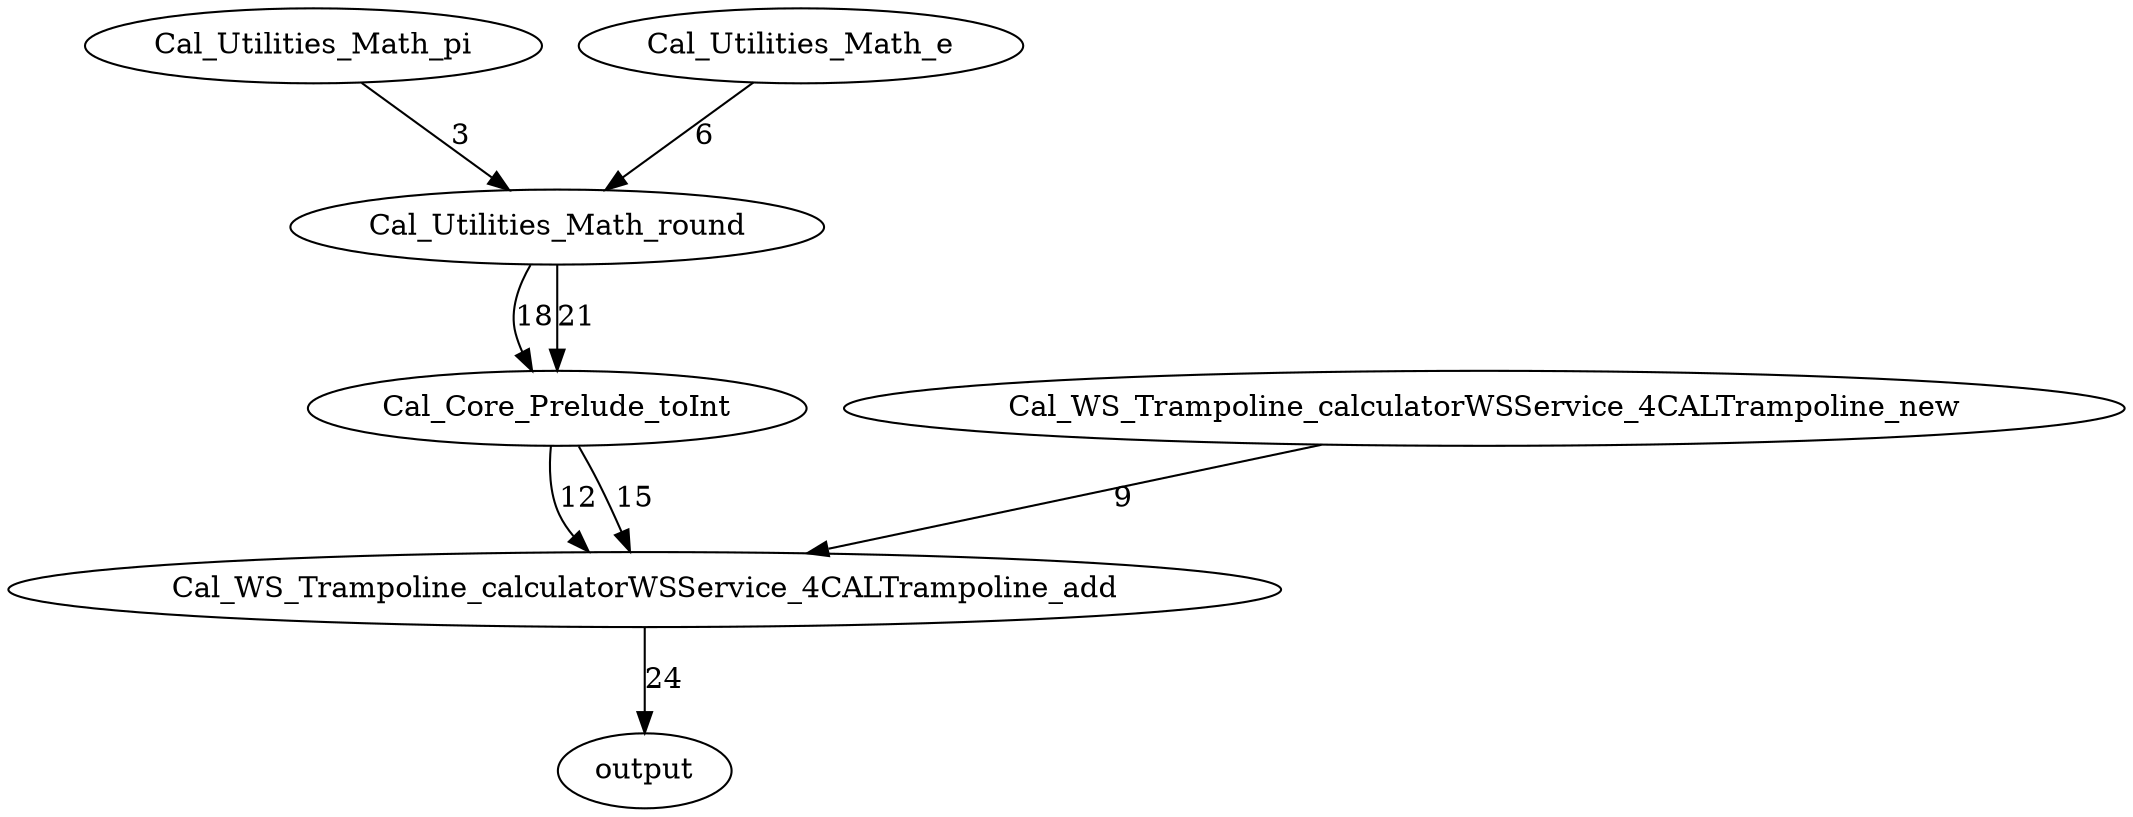 digraph G {
  Cal_Utilities_Math_pi [label = "Cal_Utilities_Math_pi"];
  Cal_Utilities_Math_e [label = "Cal_Utilities_Math_e"];
  Cal_WS_Trampoline_calculatorWSService_4CALTrampoline_new [label = "Cal_WS_Trampoline_calculatorWSService_4CALTrampoline_new"];
  Cal_Core_Prelude_toInt [label = "Cal_Core_Prelude_toInt"];
  Cal_Core_Prelude_toInt [label = "Cal_Core_Prelude_toInt"];
  Cal_Utilities_Math_round [label = "Cal_Utilities_Math_round"];
  Cal_Utilities_Math_round [label = "Cal_Utilities_Math_round"];
  output [label = "output"];
  Cal_WS_Trampoline_calculatorWSService_4CALTrampoline_add [label = "Cal_WS_Trampoline_calculatorWSService_4CALTrampoline_add"];
  Cal_Utilities_Math_pi -> Cal_Utilities_Math_round [label = "3"];
  Cal_Utilities_Math_e -> Cal_Utilities_Math_round [label = "6"];
  Cal_WS_Trampoline_calculatorWSService_4CALTrampoline_new -> Cal_WS_Trampoline_calculatorWSService_4CALTrampoline_add [label = "9"];
  Cal_Core_Prelude_toInt -> Cal_WS_Trampoline_calculatorWSService_4CALTrampoline_add [label = "12"];
  Cal_Core_Prelude_toInt -> Cal_WS_Trampoline_calculatorWSService_4CALTrampoline_add [label = "15"];
  Cal_Utilities_Math_round -> Cal_Core_Prelude_toInt [label = "18"];
  Cal_Utilities_Math_round -> Cal_Core_Prelude_toInt [label = "21"];
  Cal_WS_Trampoline_calculatorWSService_4CALTrampoline_add -> output [label = "24"];
}
